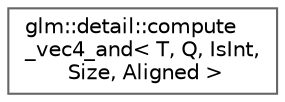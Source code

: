 digraph "Graphical Class Hierarchy"
{
 // LATEX_PDF_SIZE
  bgcolor="transparent";
  edge [fontname=Helvetica,fontsize=10,labelfontname=Helvetica,labelfontsize=10];
  node [fontname=Helvetica,fontsize=10,shape=box,height=0.2,width=0.4];
  rankdir="LR";
  Node0 [id="Node000000",label="glm::detail::compute\l_vec4_and\< T, Q, IsInt,\l Size, Aligned \>",height=0.2,width=0.4,color="grey40", fillcolor="white", style="filled",URL="$structglm_1_1detail_1_1compute__vec4__and.html",tooltip=" "];
}
